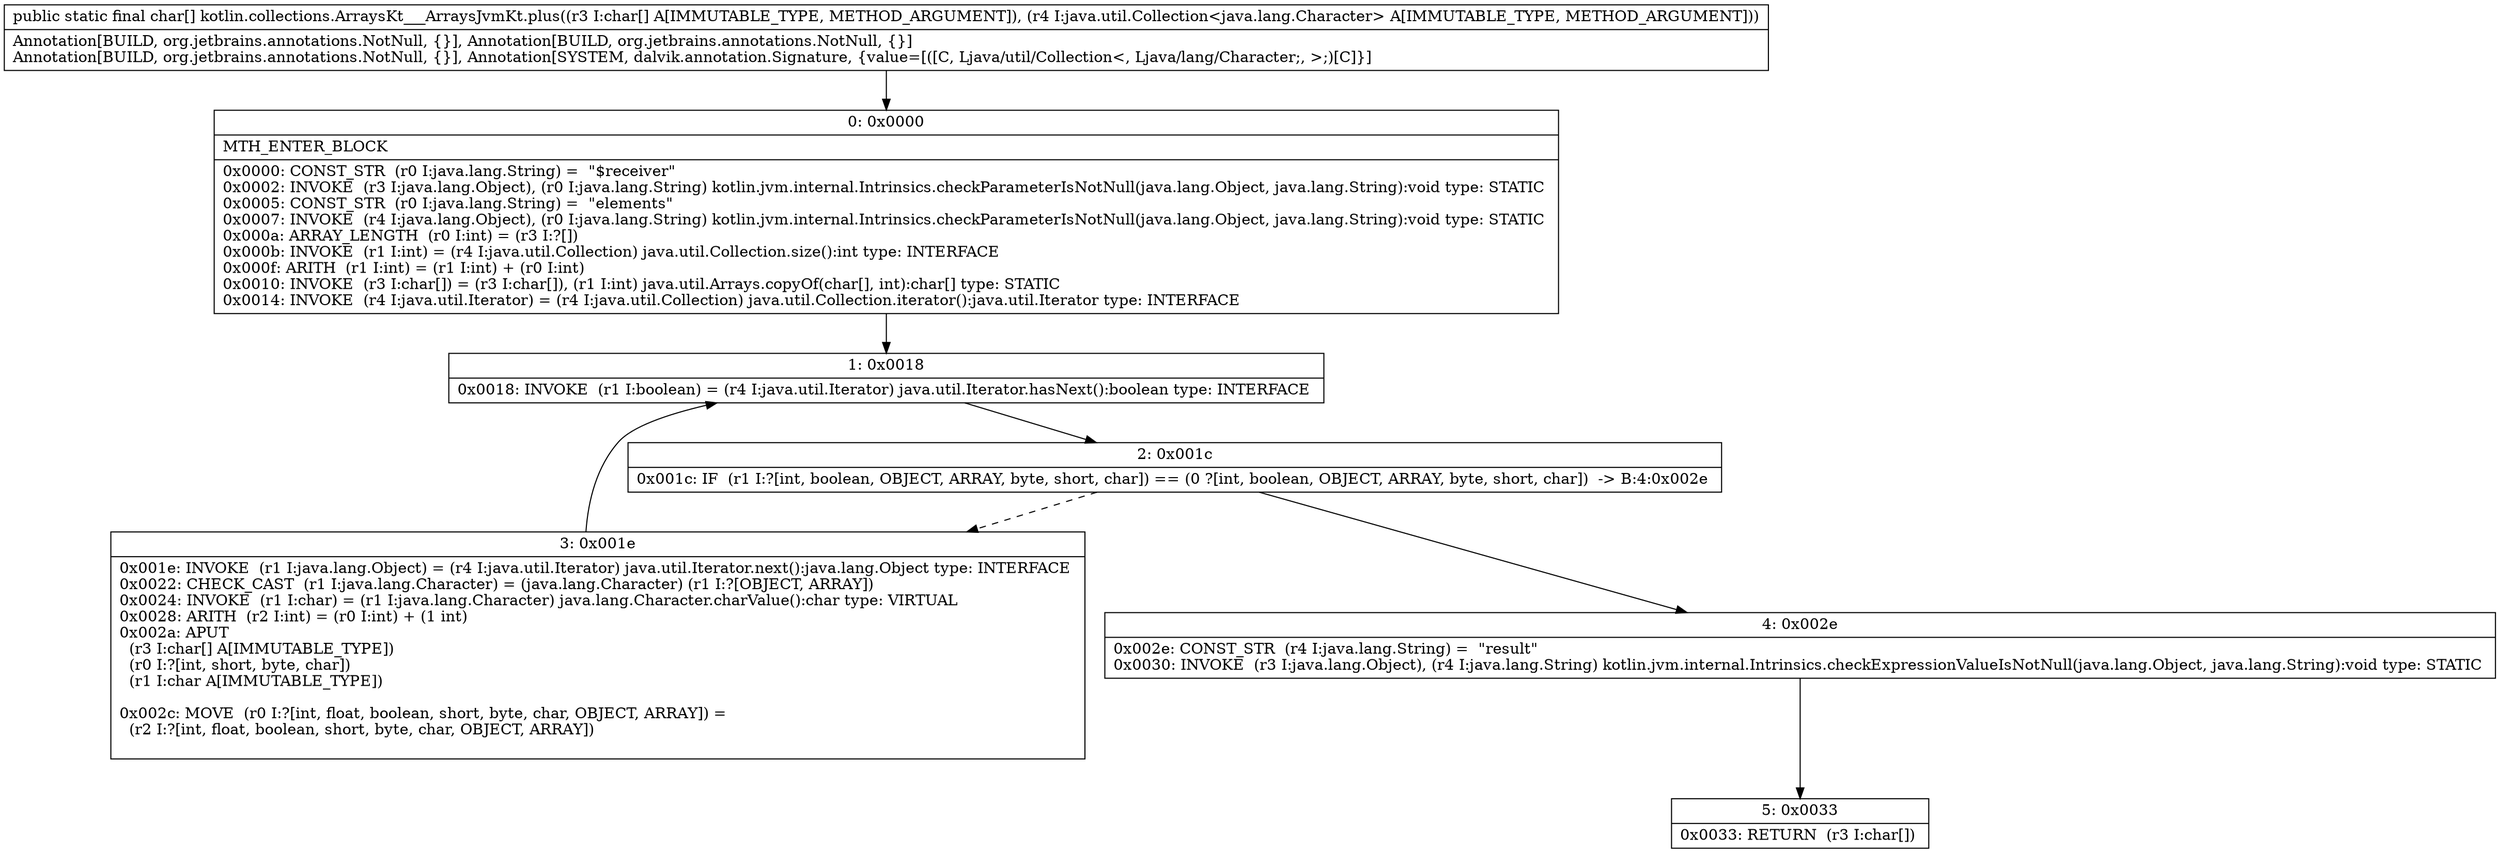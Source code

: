 digraph "CFG forkotlin.collections.ArraysKt___ArraysJvmKt.plus([CLjava\/util\/Collection;)[C" {
Node_0 [shape=record,label="{0\:\ 0x0000|MTH_ENTER_BLOCK\l|0x0000: CONST_STR  (r0 I:java.lang.String) =  \"$receiver\" \l0x0002: INVOKE  (r3 I:java.lang.Object), (r0 I:java.lang.String) kotlin.jvm.internal.Intrinsics.checkParameterIsNotNull(java.lang.Object, java.lang.String):void type: STATIC \l0x0005: CONST_STR  (r0 I:java.lang.String) =  \"elements\" \l0x0007: INVOKE  (r4 I:java.lang.Object), (r0 I:java.lang.String) kotlin.jvm.internal.Intrinsics.checkParameterIsNotNull(java.lang.Object, java.lang.String):void type: STATIC \l0x000a: ARRAY_LENGTH  (r0 I:int) = (r3 I:?[]) \l0x000b: INVOKE  (r1 I:int) = (r4 I:java.util.Collection) java.util.Collection.size():int type: INTERFACE \l0x000f: ARITH  (r1 I:int) = (r1 I:int) + (r0 I:int) \l0x0010: INVOKE  (r3 I:char[]) = (r3 I:char[]), (r1 I:int) java.util.Arrays.copyOf(char[], int):char[] type: STATIC \l0x0014: INVOKE  (r4 I:java.util.Iterator) = (r4 I:java.util.Collection) java.util.Collection.iterator():java.util.Iterator type: INTERFACE \l}"];
Node_1 [shape=record,label="{1\:\ 0x0018|0x0018: INVOKE  (r1 I:boolean) = (r4 I:java.util.Iterator) java.util.Iterator.hasNext():boolean type: INTERFACE \l}"];
Node_2 [shape=record,label="{2\:\ 0x001c|0x001c: IF  (r1 I:?[int, boolean, OBJECT, ARRAY, byte, short, char]) == (0 ?[int, boolean, OBJECT, ARRAY, byte, short, char])  \-\> B:4:0x002e \l}"];
Node_3 [shape=record,label="{3\:\ 0x001e|0x001e: INVOKE  (r1 I:java.lang.Object) = (r4 I:java.util.Iterator) java.util.Iterator.next():java.lang.Object type: INTERFACE \l0x0022: CHECK_CAST  (r1 I:java.lang.Character) = (java.lang.Character) (r1 I:?[OBJECT, ARRAY]) \l0x0024: INVOKE  (r1 I:char) = (r1 I:java.lang.Character) java.lang.Character.charValue():char type: VIRTUAL \l0x0028: ARITH  (r2 I:int) = (r0 I:int) + (1 int) \l0x002a: APUT  \l  (r3 I:char[] A[IMMUTABLE_TYPE])\l  (r0 I:?[int, short, byte, char])\l  (r1 I:char A[IMMUTABLE_TYPE])\l \l0x002c: MOVE  (r0 I:?[int, float, boolean, short, byte, char, OBJECT, ARRAY]) = \l  (r2 I:?[int, float, boolean, short, byte, char, OBJECT, ARRAY])\l \l}"];
Node_4 [shape=record,label="{4\:\ 0x002e|0x002e: CONST_STR  (r4 I:java.lang.String) =  \"result\" \l0x0030: INVOKE  (r3 I:java.lang.Object), (r4 I:java.lang.String) kotlin.jvm.internal.Intrinsics.checkExpressionValueIsNotNull(java.lang.Object, java.lang.String):void type: STATIC \l}"];
Node_5 [shape=record,label="{5\:\ 0x0033|0x0033: RETURN  (r3 I:char[]) \l}"];
MethodNode[shape=record,label="{public static final char[] kotlin.collections.ArraysKt___ArraysJvmKt.plus((r3 I:char[] A[IMMUTABLE_TYPE, METHOD_ARGUMENT]), (r4 I:java.util.Collection\<java.lang.Character\> A[IMMUTABLE_TYPE, METHOD_ARGUMENT]))  | Annotation[BUILD, org.jetbrains.annotations.NotNull, \{\}], Annotation[BUILD, org.jetbrains.annotations.NotNull, \{\}]\lAnnotation[BUILD, org.jetbrains.annotations.NotNull, \{\}], Annotation[SYSTEM, dalvik.annotation.Signature, \{value=[([C, Ljava\/util\/Collection\<, Ljava\/lang\/Character;, \>;)[C]\}]\l}"];
MethodNode -> Node_0;
Node_0 -> Node_1;
Node_1 -> Node_2;
Node_2 -> Node_3[style=dashed];
Node_2 -> Node_4;
Node_3 -> Node_1;
Node_4 -> Node_5;
}

